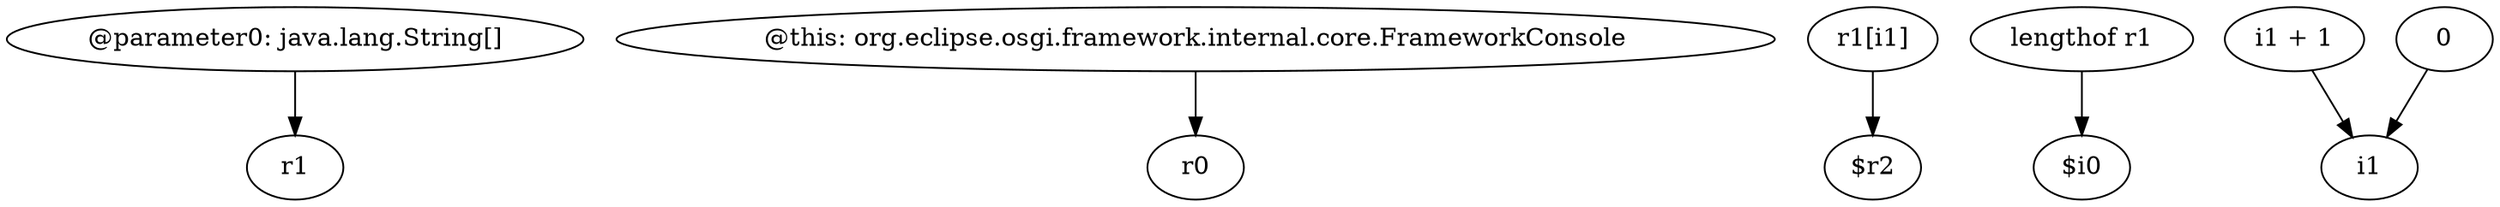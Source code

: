 digraph g {
0[label="@parameter0: java.lang.String[]"]
1[label="r1"]
0->1[label=""]
2[label="@this: org.eclipse.osgi.framework.internal.core.FrameworkConsole"]
3[label="r0"]
2->3[label=""]
4[label="r1[i1]"]
5[label="$r2"]
4->5[label=""]
6[label="lengthof r1"]
7[label="$i0"]
6->7[label=""]
8[label="i1 + 1"]
9[label="i1"]
8->9[label=""]
10[label="0"]
10->9[label=""]
}